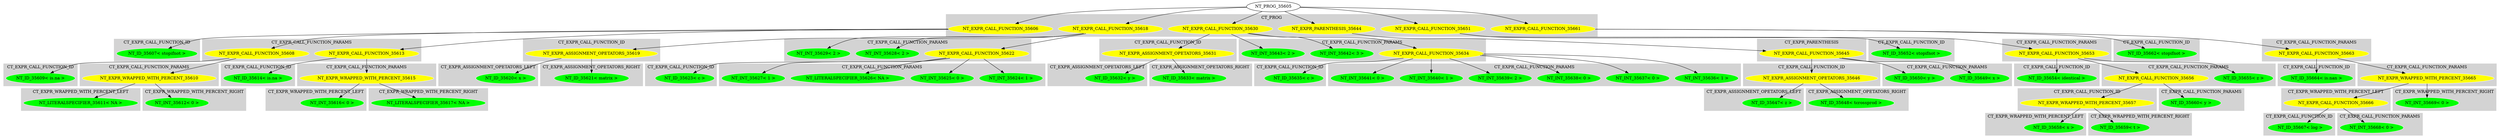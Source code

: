 digraph {

subgraph cluster0 {
 node [style=filled,color=white];
 style=filled;
 color=lightgrey;
 label = "CT_PROG";

"NT_EXPR_CALL_FUNCTION_35606"
 [fillcolor = yellow]
"NT_EXPR_CALL_FUNCTION_35618"
 [fillcolor = yellow]
"NT_EXPR_CALL_FUNCTION_35630"
 [fillcolor = yellow]
"NT_EXPR_PARENTHESIS_35644"
 [fillcolor = yellow]
"NT_EXPR_CALL_FUNCTION_35651"
 [fillcolor = yellow]
"NT_EXPR_CALL_FUNCTION_35661"
 [fillcolor = yellow]
}
"NT_PROG_35605"->"NT_EXPR_CALL_FUNCTION_35606"
subgraph cluster1 {
 node [style=filled,color=white];
 style=filled;
 color=lightgrey;
 label = "CT_EXPR_CALL_FUNCTION_ID";

"NT_ID_35607< stopifnot >"
 [fillcolor = green]
}
subgraph cluster2 {
 node [style=filled,color=white];
 style=filled;
 color=lightgrey;
 label = "CT_EXPR_CALL_FUNCTION_PARAMS";

"NT_EXPR_CALL_FUNCTION_35608"
 [fillcolor = yellow]
"NT_EXPR_CALL_FUNCTION_35613"
 [fillcolor = yellow]
}
"NT_EXPR_CALL_FUNCTION_35606"->"NT_ID_35607< stopifnot >"
"NT_EXPR_CALL_FUNCTION_35606"->"NT_EXPR_CALL_FUNCTION_35608"
subgraph cluster3 {
 node [style=filled,color=white];
 style=filled;
 color=lightgrey;
 label = "CT_EXPR_CALL_FUNCTION_ID";

"NT_ID_35609< is.na >"
 [fillcolor = green]
}
subgraph cluster4 {
 node [style=filled,color=white];
 style=filled;
 color=lightgrey;
 label = "CT_EXPR_CALL_FUNCTION_PARAMS";

"NT_EXPR_WRAPPED_WITH_PERCENT_35610"
 [fillcolor = yellow]
}
"NT_EXPR_CALL_FUNCTION_35608"->"NT_ID_35609< is.na >"
"NT_EXPR_CALL_FUNCTION_35608"->"NT_EXPR_WRAPPED_WITH_PERCENT_35610"
subgraph cluster5 {
 node [style=filled,color=white];
 style=filled;
 color=lightgrey;
 label = "CT_EXPR_WRAPPED_WITH_PERCENT_LEFT";

"NT_LITERALSPECIFIER_35611< NA >"
 [fillcolor = green]
}
subgraph cluster6 {
 node [style=filled,color=white];
 style=filled;
 color=lightgrey;
 label = "CT_EXPR_WRAPPED_WITH_PERCENT_RIGHT";

"NT_INT_35612< 0 >"
 [fillcolor = green]
}
"NT_EXPR_WRAPPED_WITH_PERCENT_35610"->"NT_LITERALSPECIFIER_35611< NA >"
"NT_EXPR_WRAPPED_WITH_PERCENT_35610"->"NT_INT_35612< 0 >"
"NT_EXPR_CALL_FUNCTION_35606"->"NT_EXPR_CALL_FUNCTION_35613"
subgraph cluster7 {
 node [style=filled,color=white];
 style=filled;
 color=lightgrey;
 label = "CT_EXPR_CALL_FUNCTION_ID";

"NT_ID_35614< is.na >"
 [fillcolor = green]
}
subgraph cluster8 {
 node [style=filled,color=white];
 style=filled;
 color=lightgrey;
 label = "CT_EXPR_CALL_FUNCTION_PARAMS";

"NT_EXPR_WRAPPED_WITH_PERCENT_35615"
 [fillcolor = yellow]
}
"NT_EXPR_CALL_FUNCTION_35613"->"NT_ID_35614< is.na >"
"NT_EXPR_CALL_FUNCTION_35613"->"NT_EXPR_WRAPPED_WITH_PERCENT_35615"
subgraph cluster9 {
 node [style=filled,color=white];
 style=filled;
 color=lightgrey;
 label = "CT_EXPR_WRAPPED_WITH_PERCENT_LEFT";

"NT_INT_35616< 0 >"
 [fillcolor = green]
}
subgraph cluster10 {
 node [style=filled,color=white];
 style=filled;
 color=lightgrey;
 label = "CT_EXPR_WRAPPED_WITH_PERCENT_RIGHT";

"NT_LITERALSPECIFIER_35617< NA >"
 [fillcolor = green]
}
"NT_EXPR_WRAPPED_WITH_PERCENT_35615"->"NT_INT_35616< 0 >"
"NT_EXPR_WRAPPED_WITH_PERCENT_35615"->"NT_LITERALSPECIFIER_35617< NA >"
"NT_PROG_35605"->"NT_EXPR_CALL_FUNCTION_35618"
subgraph cluster11 {
 node [style=filled,color=white];
 style=filled;
 color=lightgrey;
 label = "CT_EXPR_CALL_FUNCTION_ID";

"NT_EXPR_ASSIGNMENT_OPETATORS_35619"
 [fillcolor = yellow]
}
subgraph cluster12 {
 node [style=filled,color=white];
 style=filled;
 color=lightgrey;
 label = "CT_EXPR_CALL_FUNCTION_PARAMS";

"NT_EXPR_CALL_FUNCTION_35622"
 [fillcolor = yellow]
"NT_INT_35628< 2 >"
 [fillcolor = green]
"NT_INT_35629< 2 >"
 [fillcolor = green]
}
"NT_EXPR_CALL_FUNCTION_35618"->"NT_EXPR_ASSIGNMENT_OPETATORS_35619"
subgraph cluster13 {
 node [style=filled,color=white];
 style=filled;
 color=lightgrey;
 label = "CT_EXPR_ASSIGNMENT_OPETATORS_LEFT";

"NT_ID_35620< x >"
 [fillcolor = green]
}
subgraph cluster14 {
 node [style=filled,color=white];
 style=filled;
 color=lightgrey;
 label = "CT_EXPR_ASSIGNMENT_OPETATORS_RIGHT";

"NT_ID_35621< matrix >"
 [fillcolor = green]
}
"NT_EXPR_ASSIGNMENT_OPETATORS_35619"->"NT_ID_35620< x >"
"NT_EXPR_ASSIGNMENT_OPETATORS_35619"->"NT_ID_35621< matrix >"
"NT_EXPR_CALL_FUNCTION_35618"->"NT_EXPR_CALL_FUNCTION_35622"
subgraph cluster15 {
 node [style=filled,color=white];
 style=filled;
 color=lightgrey;
 label = "CT_EXPR_CALL_FUNCTION_ID";

"NT_ID_35623< c >"
 [fillcolor = green]
}
subgraph cluster16 {
 node [style=filled,color=white];
 style=filled;
 color=lightgrey;
 label = "CT_EXPR_CALL_FUNCTION_PARAMS";

"NT_INT_35624< 1 >"
 [fillcolor = green]
"NT_INT_35625< 0 >"
 [fillcolor = green]
"NT_LITERALSPECIFIER_35626< NA >"
 [fillcolor = green]
"NT_INT_35627< 1 >"
 [fillcolor = green]
}
"NT_EXPR_CALL_FUNCTION_35622"->"NT_ID_35623< c >"
"NT_EXPR_CALL_FUNCTION_35622"->"NT_INT_35624< 1 >"
"NT_EXPR_CALL_FUNCTION_35622"->"NT_INT_35625< 0 >"
"NT_EXPR_CALL_FUNCTION_35622"->"NT_LITERALSPECIFIER_35626< NA >"
"NT_EXPR_CALL_FUNCTION_35622"->"NT_INT_35627< 1 >"
"NT_EXPR_CALL_FUNCTION_35618"->"NT_INT_35628< 2 >"
"NT_EXPR_CALL_FUNCTION_35618"->"NT_INT_35629< 2 >"
"NT_PROG_35605"->"NT_EXPR_CALL_FUNCTION_35630"
subgraph cluster17 {
 node [style=filled,color=white];
 style=filled;
 color=lightgrey;
 label = "CT_EXPR_CALL_FUNCTION_ID";

"NT_EXPR_ASSIGNMENT_OPETATORS_35631"
 [fillcolor = yellow]
}
subgraph cluster18 {
 node [style=filled,color=white];
 style=filled;
 color=lightgrey;
 label = "CT_EXPR_CALL_FUNCTION_PARAMS";

"NT_EXPR_CALL_FUNCTION_35634"
 [fillcolor = yellow]
"NT_INT_35642< 3 >"
 [fillcolor = green]
"NT_INT_35643< 2 >"
 [fillcolor = green]
}
"NT_EXPR_CALL_FUNCTION_35630"->"NT_EXPR_ASSIGNMENT_OPETATORS_35631"
subgraph cluster19 {
 node [style=filled,color=white];
 style=filled;
 color=lightgrey;
 label = "CT_EXPR_ASSIGNMENT_OPETATORS_LEFT";

"NT_ID_35632< y >"
 [fillcolor = green]
}
subgraph cluster20 {
 node [style=filled,color=white];
 style=filled;
 color=lightgrey;
 label = "CT_EXPR_ASSIGNMENT_OPETATORS_RIGHT";

"NT_ID_35633< matrix >"
 [fillcolor = green]
}
"NT_EXPR_ASSIGNMENT_OPETATORS_35631"->"NT_ID_35632< y >"
"NT_EXPR_ASSIGNMENT_OPETATORS_35631"->"NT_ID_35633< matrix >"
"NT_EXPR_CALL_FUNCTION_35630"->"NT_EXPR_CALL_FUNCTION_35634"
subgraph cluster21 {
 node [style=filled,color=white];
 style=filled;
 color=lightgrey;
 label = "CT_EXPR_CALL_FUNCTION_ID";

"NT_ID_35635< c >"
 [fillcolor = green]
}
subgraph cluster22 {
 node [style=filled,color=white];
 style=filled;
 color=lightgrey;
 label = "CT_EXPR_CALL_FUNCTION_PARAMS";

"NT_INT_35636< 1 >"
 [fillcolor = green]
"NT_INT_35637< 0 >"
 [fillcolor = green]
"NT_INT_35638< 0 >"
 [fillcolor = green]
"NT_INT_35639< 2 >"
 [fillcolor = green]
"NT_INT_35640< 1 >"
 [fillcolor = green]
"NT_INT_35641< 0 >"
 [fillcolor = green]
}
"NT_EXPR_CALL_FUNCTION_35634"->"NT_ID_35635< c >"
"NT_EXPR_CALL_FUNCTION_35634"->"NT_INT_35636< 1 >"
"NT_EXPR_CALL_FUNCTION_35634"->"NT_INT_35637< 0 >"
"NT_EXPR_CALL_FUNCTION_35634"->"NT_INT_35638< 0 >"
"NT_EXPR_CALL_FUNCTION_35634"->"NT_INT_35639< 2 >"
"NT_EXPR_CALL_FUNCTION_35634"->"NT_INT_35640< 1 >"
"NT_EXPR_CALL_FUNCTION_35634"->"NT_INT_35641< 0 >"
"NT_EXPR_CALL_FUNCTION_35630"->"NT_INT_35642< 3 >"
"NT_EXPR_CALL_FUNCTION_35630"->"NT_INT_35643< 2 >"
"NT_PROG_35605"->"NT_EXPR_PARENTHESIS_35644"
subgraph cluster23 {
 node [style=filled,color=white];
 style=filled;
 color=lightgrey;
 label = "CT_EXPR_PARENTHESIS";

"NT_EXPR_CALL_FUNCTION_35645"
 [fillcolor = yellow]
}
"NT_EXPR_PARENTHESIS_35644"->"NT_EXPR_CALL_FUNCTION_35645"
subgraph cluster24 {
 node [style=filled,color=white];
 style=filled;
 color=lightgrey;
 label = "CT_EXPR_CALL_FUNCTION_ID";

"NT_EXPR_ASSIGNMENT_OPETATORS_35646"
 [fillcolor = yellow]
}
subgraph cluster25 {
 node [style=filled,color=white];
 style=filled;
 color=lightgrey;
 label = "CT_EXPR_CALL_FUNCTION_PARAMS";

"NT_ID_35649< x >"
 [fillcolor = green]
"NT_ID_35650< y >"
 [fillcolor = green]
}
"NT_EXPR_CALL_FUNCTION_35645"->"NT_EXPR_ASSIGNMENT_OPETATORS_35646"
subgraph cluster26 {
 node [style=filled,color=white];
 style=filled;
 color=lightgrey;
 label = "CT_EXPR_ASSIGNMENT_OPETATORS_LEFT";

"NT_ID_35647< z >"
 [fillcolor = green]
}
subgraph cluster27 {
 node [style=filled,color=white];
 style=filled;
 color=lightgrey;
 label = "CT_EXPR_ASSIGNMENT_OPETATORS_RIGHT";

"NT_ID_35648< tcrossprod >"
 [fillcolor = green]
}
"NT_EXPR_ASSIGNMENT_OPETATORS_35646"->"NT_ID_35647< z >"
"NT_EXPR_ASSIGNMENT_OPETATORS_35646"->"NT_ID_35648< tcrossprod >"
"NT_EXPR_CALL_FUNCTION_35645"->"NT_ID_35649< x >"
"NT_EXPR_CALL_FUNCTION_35645"->"NT_ID_35650< y >"
"NT_PROG_35605"->"NT_EXPR_CALL_FUNCTION_35651"
subgraph cluster28 {
 node [style=filled,color=white];
 style=filled;
 color=lightgrey;
 label = "CT_EXPR_CALL_FUNCTION_ID";

"NT_ID_35652< stopifnot >"
 [fillcolor = green]
}
subgraph cluster29 {
 node [style=filled,color=white];
 style=filled;
 color=lightgrey;
 label = "CT_EXPR_CALL_FUNCTION_PARAMS";

"NT_EXPR_CALL_FUNCTION_35653"
 [fillcolor = yellow]
}
"NT_EXPR_CALL_FUNCTION_35651"->"NT_ID_35652< stopifnot >"
"NT_EXPR_CALL_FUNCTION_35651"->"NT_EXPR_CALL_FUNCTION_35653"
subgraph cluster30 {
 node [style=filled,color=white];
 style=filled;
 color=lightgrey;
 label = "CT_EXPR_CALL_FUNCTION_ID";

"NT_ID_35654< identical >"
 [fillcolor = green]
}
subgraph cluster31 {
 node [style=filled,color=white];
 style=filled;
 color=lightgrey;
 label = "CT_EXPR_CALL_FUNCTION_PARAMS";

"NT_ID_35655< z >"
 [fillcolor = green]
"NT_EXPR_CALL_FUNCTION_35656"
 [fillcolor = yellow]
}
"NT_EXPR_CALL_FUNCTION_35653"->"NT_ID_35654< identical >"
"NT_EXPR_CALL_FUNCTION_35653"->"NT_ID_35655< z >"
"NT_EXPR_CALL_FUNCTION_35653"->"NT_EXPR_CALL_FUNCTION_35656"
subgraph cluster32 {
 node [style=filled,color=white];
 style=filled;
 color=lightgrey;
 label = "CT_EXPR_CALL_FUNCTION_ID";

"NT_EXPR_WRAPPED_WITH_PERCENT_35657"
 [fillcolor = yellow]
}
subgraph cluster33 {
 node [style=filled,color=white];
 style=filled;
 color=lightgrey;
 label = "CT_EXPR_CALL_FUNCTION_PARAMS";

"NT_ID_35660< y >"
 [fillcolor = green]
}
"NT_EXPR_CALL_FUNCTION_35656"->"NT_EXPR_WRAPPED_WITH_PERCENT_35657"
subgraph cluster34 {
 node [style=filled,color=white];
 style=filled;
 color=lightgrey;
 label = "CT_EXPR_WRAPPED_WITH_PERCENT_LEFT";

"NT_ID_35658< x >"
 [fillcolor = green]
}
subgraph cluster35 {
 node [style=filled,color=white];
 style=filled;
 color=lightgrey;
 label = "CT_EXPR_WRAPPED_WITH_PERCENT_RIGHT";

"NT_ID_35659< t >"
 [fillcolor = green]
}
"NT_EXPR_WRAPPED_WITH_PERCENT_35657"->"NT_ID_35658< x >"
"NT_EXPR_WRAPPED_WITH_PERCENT_35657"->"NT_ID_35659< t >"
"NT_EXPR_CALL_FUNCTION_35656"->"NT_ID_35660< y >"
"NT_PROG_35605"->"NT_EXPR_CALL_FUNCTION_35661"
subgraph cluster36 {
 node [style=filled,color=white];
 style=filled;
 color=lightgrey;
 label = "CT_EXPR_CALL_FUNCTION_ID";

"NT_ID_35662< stopifnot >"
 [fillcolor = green]
}
subgraph cluster37 {
 node [style=filled,color=white];
 style=filled;
 color=lightgrey;
 label = "CT_EXPR_CALL_FUNCTION_PARAMS";

"NT_EXPR_CALL_FUNCTION_35663"
 [fillcolor = yellow]
}
"NT_EXPR_CALL_FUNCTION_35661"->"NT_ID_35662< stopifnot >"
"NT_EXPR_CALL_FUNCTION_35661"->"NT_EXPR_CALL_FUNCTION_35663"
subgraph cluster38 {
 node [style=filled,color=white];
 style=filled;
 color=lightgrey;
 label = "CT_EXPR_CALL_FUNCTION_ID";

"NT_ID_35664< is.nan >"
 [fillcolor = green]
}
subgraph cluster39 {
 node [style=filled,color=white];
 style=filled;
 color=lightgrey;
 label = "CT_EXPR_CALL_FUNCTION_PARAMS";

"NT_EXPR_WRAPPED_WITH_PERCENT_35665"
 [fillcolor = yellow]
}
"NT_EXPR_CALL_FUNCTION_35663"->"NT_ID_35664< is.nan >"
"NT_EXPR_CALL_FUNCTION_35663"->"NT_EXPR_WRAPPED_WITH_PERCENT_35665"
subgraph cluster40 {
 node [style=filled,color=white];
 style=filled;
 color=lightgrey;
 label = "CT_EXPR_WRAPPED_WITH_PERCENT_LEFT";

"NT_EXPR_CALL_FUNCTION_35666"
 [fillcolor = yellow]
}
subgraph cluster41 {
 node [style=filled,color=white];
 style=filled;
 color=lightgrey;
 label = "CT_EXPR_WRAPPED_WITH_PERCENT_RIGHT";

"NT_INT_35669< 0 >"
 [fillcolor = green]
}
"NT_EXPR_WRAPPED_WITH_PERCENT_35665"->"NT_EXPR_CALL_FUNCTION_35666"
subgraph cluster42 {
 node [style=filled,color=white];
 style=filled;
 color=lightgrey;
 label = "CT_EXPR_CALL_FUNCTION_ID";

"NT_ID_35667< log >"
 [fillcolor = green]
}
subgraph cluster43 {
 node [style=filled,color=white];
 style=filled;
 color=lightgrey;
 label = "CT_EXPR_CALL_FUNCTION_PARAMS";

"NT_INT_35668< 0 >"
 [fillcolor = green]
}
"NT_EXPR_CALL_FUNCTION_35666"->"NT_ID_35667< log >"
"NT_EXPR_CALL_FUNCTION_35666"->"NT_INT_35668< 0 >"
"NT_EXPR_WRAPPED_WITH_PERCENT_35665"->"NT_INT_35669< 0 >"
}
